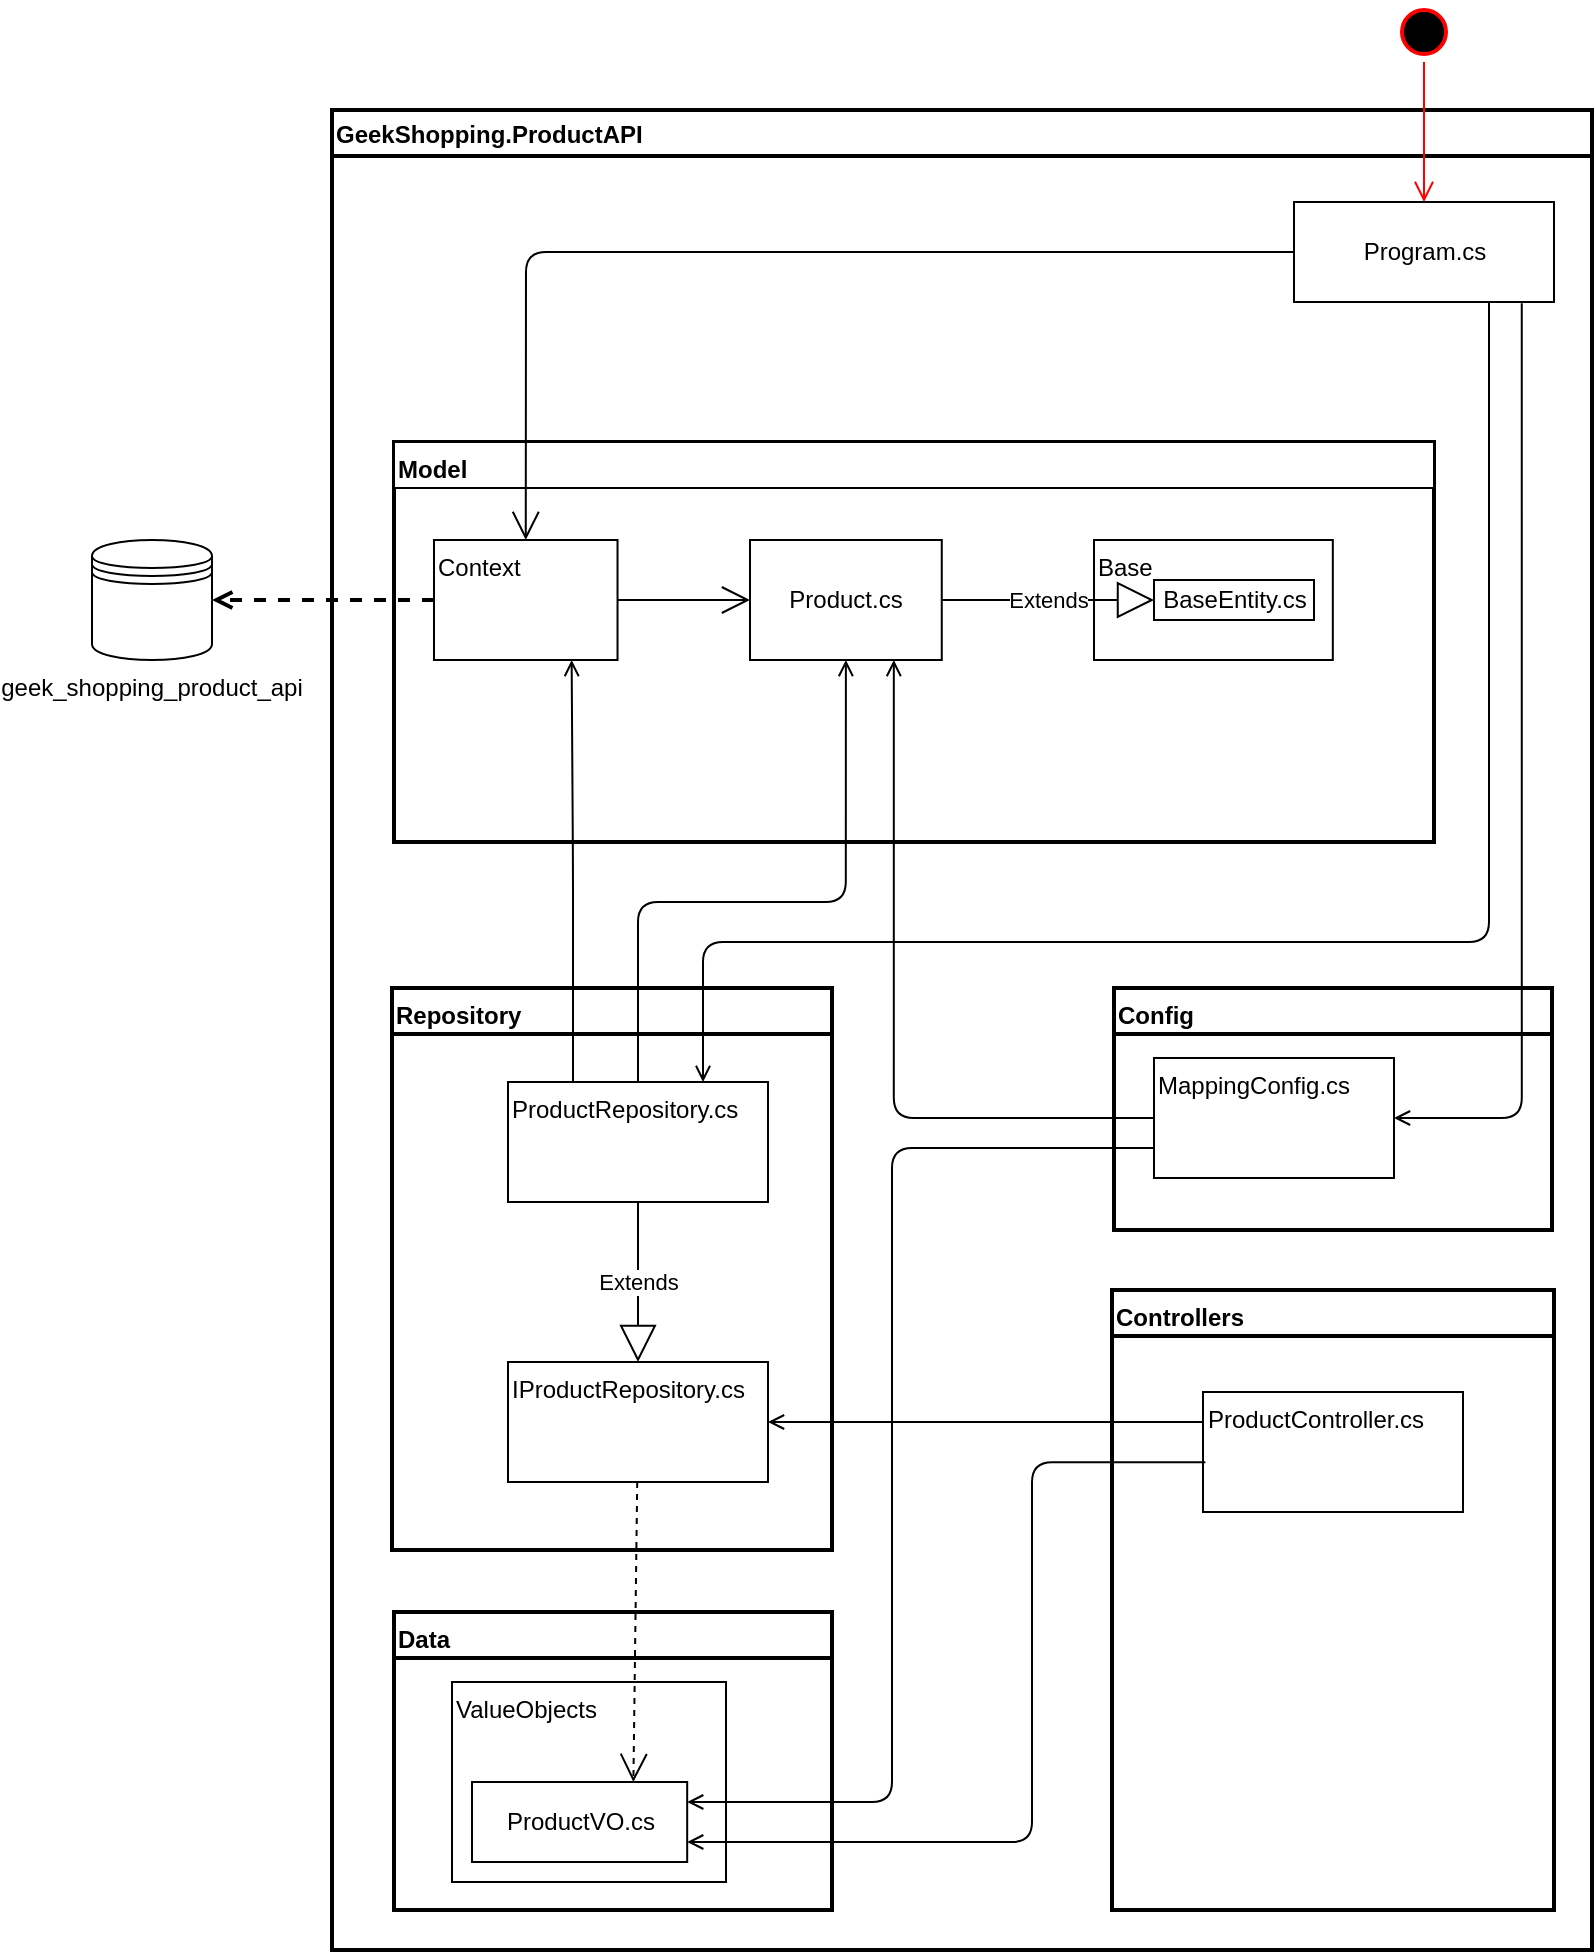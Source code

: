<mxfile version="20.7.4" type="device"><diagram id="Q7eDwKUrqFkC09zfdPrW" name="Página-1"><mxGraphModel dx="1468" dy="906" grid="1" gridSize="10" guides="1" tooltips="1" connect="1" arrows="1" fold="1" page="1" pageScale="1" pageWidth="827" pageHeight="1169" math="0" shadow="0"><root><mxCell id="0"/><mxCell id="1" parent="0"/><mxCell id="RqjizdZg-ZEKjEqtQflW-1" value="GeekShopping.ProductAPI" style="swimlane;align=left;strokeWidth=2;" vertex="1" parent="1"><mxGeometry x="170" y="104" width="630" height="920" as="geometry"/></mxCell><mxCell id="RqjizdZg-ZEKjEqtQflW-36" value="Config" style="swimlane;whiteSpace=wrap;html=1;align=left;verticalAlign=top;strokeWidth=2;" vertex="1" parent="RqjizdZg-ZEKjEqtQflW-1"><mxGeometry x="391" y="439" width="219" height="121" as="geometry"/></mxCell><mxCell id="RqjizdZg-ZEKjEqtQflW-37" value="MappingConfig.cs" style="rounded=0;whiteSpace=wrap;html=1;container=0;align=left;verticalAlign=top;" vertex="1" parent="RqjizdZg-ZEKjEqtQflW-36"><mxGeometry x="20" y="35" width="120" height="60" as="geometry"/></mxCell><mxCell id="RqjizdZg-ZEKjEqtQflW-2" value="Program.cs" style="html=1;" vertex="1" parent="RqjizdZg-ZEKjEqtQflW-1"><mxGeometry x="481" y="46" width="130" height="50" as="geometry"/></mxCell><mxCell id="RqjizdZg-ZEKjEqtQflW-21" value="Repository" style="swimlane;whiteSpace=wrap;html=1;align=left;verticalAlign=top;strokeWidth=2;" vertex="1" parent="RqjizdZg-ZEKjEqtQflW-1"><mxGeometry x="30" y="439" width="220" height="281" as="geometry"/></mxCell><mxCell id="RqjizdZg-ZEKjEqtQflW-34" value="IProductRepository.cs" style="rounded=0;whiteSpace=wrap;html=1;container=0;align=left;verticalAlign=top;" vertex="1" parent="RqjizdZg-ZEKjEqtQflW-21"><mxGeometry x="58" y="187" width="130" height="60" as="geometry"/></mxCell><mxCell id="RqjizdZg-ZEKjEqtQflW-44" value="ProductRepository.cs" style="rounded=0;whiteSpace=wrap;html=1;container=0;align=left;verticalAlign=top;" vertex="1" parent="RqjizdZg-ZEKjEqtQflW-21"><mxGeometry x="58" y="47" width="130" height="60" as="geometry"/></mxCell><mxCell id="RqjizdZg-ZEKjEqtQflW-46" value="Extends" style="endArrow=block;endSize=16;endFill=0;html=1;rounded=0;exitX=0.5;exitY=1;exitDx=0;exitDy=0;entryX=0.5;entryY=0;entryDx=0;entryDy=0;" edge="1" parent="RqjizdZg-ZEKjEqtQflW-21" source="RqjizdZg-ZEKjEqtQflW-44" target="RqjizdZg-ZEKjEqtQflW-34"><mxGeometry width="160" relative="1" as="geometry"><mxPoint x="234.114" y="69.55" as="sourcePoint"/><mxPoint x="170" y="75" as="targetPoint"/></mxGeometry></mxCell><mxCell id="RqjizdZg-ZEKjEqtQflW-41" style="edgeStyle=orthogonalEdgeStyle;rounded=1;orthogonalLoop=1;jettySize=auto;html=1;exitX=0.876;exitY=1.013;exitDx=0;exitDy=0;entryX=1;entryY=0.5;entryDx=0;entryDy=0;endArrow=open;endFill=0;exitPerimeter=0;" edge="1" parent="RqjizdZg-ZEKjEqtQflW-1" source="RqjizdZg-ZEKjEqtQflW-2" target="RqjizdZg-ZEKjEqtQflW-37"><mxGeometry relative="1" as="geometry"/></mxCell><mxCell id="RqjizdZg-ZEKjEqtQflW-23" value="Data" style="swimlane;whiteSpace=wrap;html=1;align=left;verticalAlign=top;strokeWidth=2;" vertex="1" parent="RqjizdZg-ZEKjEqtQflW-1"><mxGeometry x="31" y="751" width="219" height="149" as="geometry"/></mxCell><mxCell id="RqjizdZg-ZEKjEqtQflW-45" value="" style="group" vertex="1" connectable="0" parent="RqjizdZg-ZEKjEqtQflW-23"><mxGeometry x="29" y="35" width="137" height="100" as="geometry"/></mxCell><mxCell id="RqjizdZg-ZEKjEqtQflW-32" value="ValueObjects" style="rounded=0;whiteSpace=wrap;html=1;container=0;align=left;verticalAlign=top;" vertex="1" parent="RqjizdZg-ZEKjEqtQflW-45"><mxGeometry width="137" height="100" as="geometry"/></mxCell><mxCell id="RqjizdZg-ZEKjEqtQflW-33" value="ProductVO.cs" style="html=1;" vertex="1" parent="RqjizdZg-ZEKjEqtQflW-45"><mxGeometry x="10" y="50" width="107.59" height="40" as="geometry"/></mxCell><mxCell id="RqjizdZg-ZEKjEqtQflW-40" style="edgeStyle=orthogonalEdgeStyle;rounded=1;orthogonalLoop=1;jettySize=auto;html=1;exitX=0;exitY=0.75;exitDx=0;exitDy=0;entryX=1;entryY=0.25;entryDx=0;entryDy=0;endArrow=open;endFill=0;" edge="1" parent="RqjizdZg-ZEKjEqtQflW-1" source="RqjizdZg-ZEKjEqtQflW-37" target="RqjizdZg-ZEKjEqtQflW-33"><mxGeometry relative="1" as="geometry"><Array as="points"><mxPoint x="280" y="519"/><mxPoint x="280" y="846"/></Array></mxGeometry></mxCell><mxCell id="RqjizdZg-ZEKjEqtQflW-35" value="" style="endArrow=open;endFill=1;endSize=12;html=1;rounded=1;dashed=1;entryX=0.75;entryY=0;entryDx=0;entryDy=0;" edge="1" parent="RqjizdZg-ZEKjEqtQflW-1" source="RqjizdZg-ZEKjEqtQflW-34" target="RqjizdZg-ZEKjEqtQflW-33"><mxGeometry width="160" relative="1" as="geometry"><mxPoint x="160.5" y="656" as="sourcePoint"/><mxPoint x="160" y="820" as="targetPoint"/></mxGeometry></mxCell><mxCell id="RqjizdZg-ZEKjEqtQflW-53" style="edgeStyle=orthogonalEdgeStyle;orthogonalLoop=1;jettySize=auto;html=1;exitX=0.75;exitY=1;exitDx=0;exitDy=0;strokeWidth=1;startArrow=none;startFill=0;endArrow=open;endFill=0;entryX=0.75;entryY=0;entryDx=0;entryDy=0;strokeColor=default;rounded=1;" edge="1" parent="RqjizdZg-ZEKjEqtQflW-1" source="RqjizdZg-ZEKjEqtQflW-2" target="RqjizdZg-ZEKjEqtQflW-44"><mxGeometry relative="1" as="geometry"><mxPoint x="350" y="632" as="targetPoint"/><Array as="points"><mxPoint x="579" y="416"/><mxPoint x="186" y="416"/></Array></mxGeometry></mxCell><mxCell id="RqjizdZg-ZEKjEqtQflW-56" value="Controllers" style="swimlane;whiteSpace=wrap;html=1;align=left;verticalAlign=top;strokeWidth=2;" vertex="1" parent="RqjizdZg-ZEKjEqtQflW-1"><mxGeometry x="390" y="590" width="221" height="310" as="geometry"/></mxCell><mxCell id="RqjizdZg-ZEKjEqtQflW-58" value="ProductController.cs" style="rounded=0;whiteSpace=wrap;html=1;container=0;align=left;verticalAlign=top;" vertex="1" parent="RqjizdZg-ZEKjEqtQflW-56"><mxGeometry x="45.5" y="51" width="130" height="60" as="geometry"/></mxCell><mxCell id="RqjizdZg-ZEKjEqtQflW-60" style="edgeStyle=orthogonalEdgeStyle;rounded=1;sketch=0;jumpStyle=none;orthogonalLoop=1;jettySize=auto;html=1;exitX=0;exitY=0.25;exitDx=0;exitDy=0;entryX=1;entryY=0.5;entryDx=0;entryDy=0;shadow=0;strokeColor=default;strokeWidth=1;startArrow=none;startFill=0;endArrow=open;endFill=0;" edge="1" parent="RqjizdZg-ZEKjEqtQflW-1" source="RqjizdZg-ZEKjEqtQflW-58" target="RqjizdZg-ZEKjEqtQflW-34"><mxGeometry relative="1" as="geometry"/></mxCell><mxCell id="RqjizdZg-ZEKjEqtQflW-61" style="edgeStyle=orthogonalEdgeStyle;rounded=1;sketch=0;jumpStyle=none;orthogonalLoop=1;jettySize=auto;html=1;entryX=1;entryY=0.75;entryDx=0;entryDy=0;shadow=0;strokeColor=default;strokeWidth=1;startArrow=none;startFill=0;endArrow=open;endFill=0;exitX=0.009;exitY=0.585;exitDx=0;exitDy=0;exitPerimeter=0;" edge="1" parent="RqjizdZg-ZEKjEqtQflW-1" source="RqjizdZg-ZEKjEqtQflW-58" target="RqjizdZg-ZEKjEqtQflW-33"><mxGeometry relative="1" as="geometry"><mxPoint x="440" y="686" as="sourcePoint"/><Array as="points"><mxPoint x="350" y="676"/><mxPoint x="350" y="866"/></Array></mxGeometry></mxCell><mxCell id="RqjizdZg-ZEKjEqtQflW-11" value="" style="group;align=left;verticalAlign=top;strokeColor=default;strokeWidth=2;" vertex="1" connectable="0" parent="RqjizdZg-ZEKjEqtQflW-1"><mxGeometry x="31" y="166" width="520" height="200" as="geometry"/></mxCell><mxCell id="RqjizdZg-ZEKjEqtQflW-7" value="Model" style="swimlane;align=left;verticalAlign=top;horizontal=1;" vertex="1" parent="RqjizdZg-ZEKjEqtQflW-11"><mxGeometry width="520" height="200" as="geometry"/></mxCell><mxCell id="RqjizdZg-ZEKjEqtQflW-10" value="Context" style="rounded=0;whiteSpace=wrap;html=1;container=0;align=left;verticalAlign=top;" vertex="1" parent="RqjizdZg-ZEKjEqtQflW-7"><mxGeometry x="19.996" y="49" width="91.765" height="60" as="geometry"/></mxCell><mxCell id="RqjizdZg-ZEKjEqtQflW-9" value="Base" style="rounded=0;whiteSpace=wrap;html=1;align=left;verticalAlign=top;" vertex="1" parent="RqjizdZg-ZEKjEqtQflW-7"><mxGeometry x="350" y="49" width="119.41" height="60" as="geometry"/></mxCell><mxCell id="RqjizdZg-ZEKjEqtQflW-16" value="BaseEntity.cs" style="html=1;" vertex="1" parent="RqjizdZg-ZEKjEqtQflW-7"><mxGeometry x="380" y="69" width="80" height="20" as="geometry"/></mxCell><mxCell id="RqjizdZg-ZEKjEqtQflW-14" value="Product.cs" style="rounded=0;whiteSpace=wrap;html=1;" vertex="1" parent="RqjizdZg-ZEKjEqtQflW-7"><mxGeometry x="178" y="49" width="95.88" height="60" as="geometry"/></mxCell><mxCell id="RqjizdZg-ZEKjEqtQflW-15" value="Extends" style="endArrow=block;endSize=16;endFill=0;html=1;rounded=0;exitX=1;exitY=0.5;exitDx=0;exitDy=0;entryX=0;entryY=0.5;entryDx=0;entryDy=0;" edge="1" parent="RqjizdZg-ZEKjEqtQflW-7" source="RqjizdZg-ZEKjEqtQflW-14" target="RqjizdZg-ZEKjEqtQflW-16"><mxGeometry width="160" relative="1" as="geometry"><mxPoint x="160.588" y="70" as="sourcePoint"/><mxPoint x="130" y="70" as="targetPoint"/></mxGeometry></mxCell><mxCell id="RqjizdZg-ZEKjEqtQflW-17" value="" style="endArrow=open;endFill=1;endSize=12;html=1;rounded=0;" edge="1" parent="RqjizdZg-ZEKjEqtQflW-7" source="RqjizdZg-ZEKjEqtQflW-10" target="RqjizdZg-ZEKjEqtQflW-14"><mxGeometry width="160" relative="1" as="geometry"><mxPoint x="130" y="70" as="sourcePoint"/><mxPoint x="252.353" y="70" as="targetPoint"/></mxGeometry></mxCell><mxCell id="RqjizdZg-ZEKjEqtQflW-18" value="" style="endArrow=open;endFill=1;endSize=12;html=1;exitX=0;exitY=0.5;exitDx=0;exitDy=0;entryX=0.5;entryY=0;entryDx=0;entryDy=0;shadow=0;jumpStyle=none;rounded=1;" edge="1" parent="RqjizdZg-ZEKjEqtQflW-1" source="RqjizdZg-ZEKjEqtQflW-2" target="RqjizdZg-ZEKjEqtQflW-10"><mxGeometry width="160" relative="1" as="geometry"><mxPoint x="600" y="79" as="sourcePoint"/><mxPoint x="140" y="150" as="targetPoint"/><Array as="points"><mxPoint x="97" y="71"/></Array></mxGeometry></mxCell><mxCell id="RqjizdZg-ZEKjEqtQflW-49" style="edgeStyle=orthogonalEdgeStyle;rounded=1;orthogonalLoop=1;jettySize=auto;html=1;strokeWidth=1;startArrow=none;startFill=0;endArrow=open;endFill=0;exitX=0.25;exitY=0;exitDx=0;exitDy=0;entryX=0.75;entryY=1;entryDx=0;entryDy=0;" edge="1" parent="RqjizdZg-ZEKjEqtQflW-1" source="RqjizdZg-ZEKjEqtQflW-44" target="RqjizdZg-ZEKjEqtQflW-10"><mxGeometry relative="1" as="geometry"><mxPoint x="345" y="470" as="sourcePoint"/><mxPoint x="118" y="340" as="targetPoint"/></mxGeometry></mxCell><mxCell id="RqjizdZg-ZEKjEqtQflW-43" style="edgeStyle=orthogonalEdgeStyle;rounded=1;orthogonalLoop=1;jettySize=auto;html=1;strokeWidth=1;endArrow=none;endFill=0;startArrow=open;startFill=0;exitX=0.75;exitY=1;exitDx=0;exitDy=0;entryX=0;entryY=0.5;entryDx=0;entryDy=0;" edge="1" parent="RqjizdZg-ZEKjEqtQflW-1" source="RqjizdZg-ZEKjEqtQflW-14" target="RqjizdZg-ZEKjEqtQflW-37"><mxGeometry relative="1" as="geometry"><mxPoint x="310" y="350" as="sourcePoint"/><mxPoint x="470" y="630" as="targetPoint"/></mxGeometry></mxCell><mxCell id="RqjizdZg-ZEKjEqtQflW-52" style="edgeStyle=orthogonalEdgeStyle;orthogonalLoop=1;jettySize=auto;html=1;strokeWidth=1;startArrow=none;startFill=0;endArrow=open;endFill=0;exitX=0.5;exitY=0;exitDx=0;exitDy=0;rounded=1;entryX=0.5;entryY=1;entryDx=0;entryDy=0;" edge="1" parent="RqjizdZg-ZEKjEqtQflW-1" source="RqjizdZg-ZEKjEqtQflW-44" target="RqjizdZg-ZEKjEqtQflW-14"><mxGeometry relative="1" as="geometry"><mxPoint x="180" y="430" as="sourcePoint"/><mxPoint x="230" y="306" as="targetPoint"/><Array as="points"><mxPoint x="153" y="396"/><mxPoint x="257" y="396"/></Array></mxGeometry></mxCell><mxCell id="RqjizdZg-ZEKjEqtQflW-20" value="" style="endArrow=open;endFill=1;html=1;rounded=0;entryX=1;entryY=0.5;entryDx=0;entryDy=0;dashed=1;strokeWidth=2;exitX=0;exitY=0.5;exitDx=0;exitDy=0;" edge="1" parent="1" source="RqjizdZg-ZEKjEqtQflW-10" target="RqjizdZg-ZEKjEqtQflW-19"><mxGeometry width="160" relative="1" as="geometry"><mxPoint x="120" y="384" as="sourcePoint"/><mxPoint x="740" y="464" as="targetPoint"/></mxGeometry></mxCell><mxCell id="RqjizdZg-ZEKjEqtQflW-19" value="geek_shopping_product_api" style="shape=datastore;html=1;verticalAlign=top;horizontal=1;whiteSpace=wrap;labelPosition=center;verticalLabelPosition=bottom;align=center;" vertex="1" parent="1"><mxGeometry x="50" y="319" width="60" height="60" as="geometry"/></mxCell><mxCell id="RqjizdZg-ZEKjEqtQflW-54" value="" style="ellipse;html=1;shape=startState;fillColor=#000000;strokeColor=#ff0000;strokeWidth=2;" vertex="1" parent="1"><mxGeometry x="701" y="50" width="30" height="30" as="geometry"/></mxCell><mxCell id="RqjizdZg-ZEKjEqtQflW-55" value="" style="edgeStyle=orthogonalEdgeStyle;html=1;verticalAlign=bottom;endArrow=open;endSize=8;strokeColor=#ff0000;rounded=1;shadow=0;sketch=0;strokeWidth=1;jumpStyle=none;entryX=0.5;entryY=0;entryDx=0;entryDy=0;" edge="1" source="RqjizdZg-ZEKjEqtQflW-54" parent="1" target="RqjizdZg-ZEKjEqtQflW-2"><mxGeometry relative="1" as="geometry"><mxPoint x="675" y="144" as="targetPoint"/></mxGeometry></mxCell></root></mxGraphModel></diagram></mxfile>